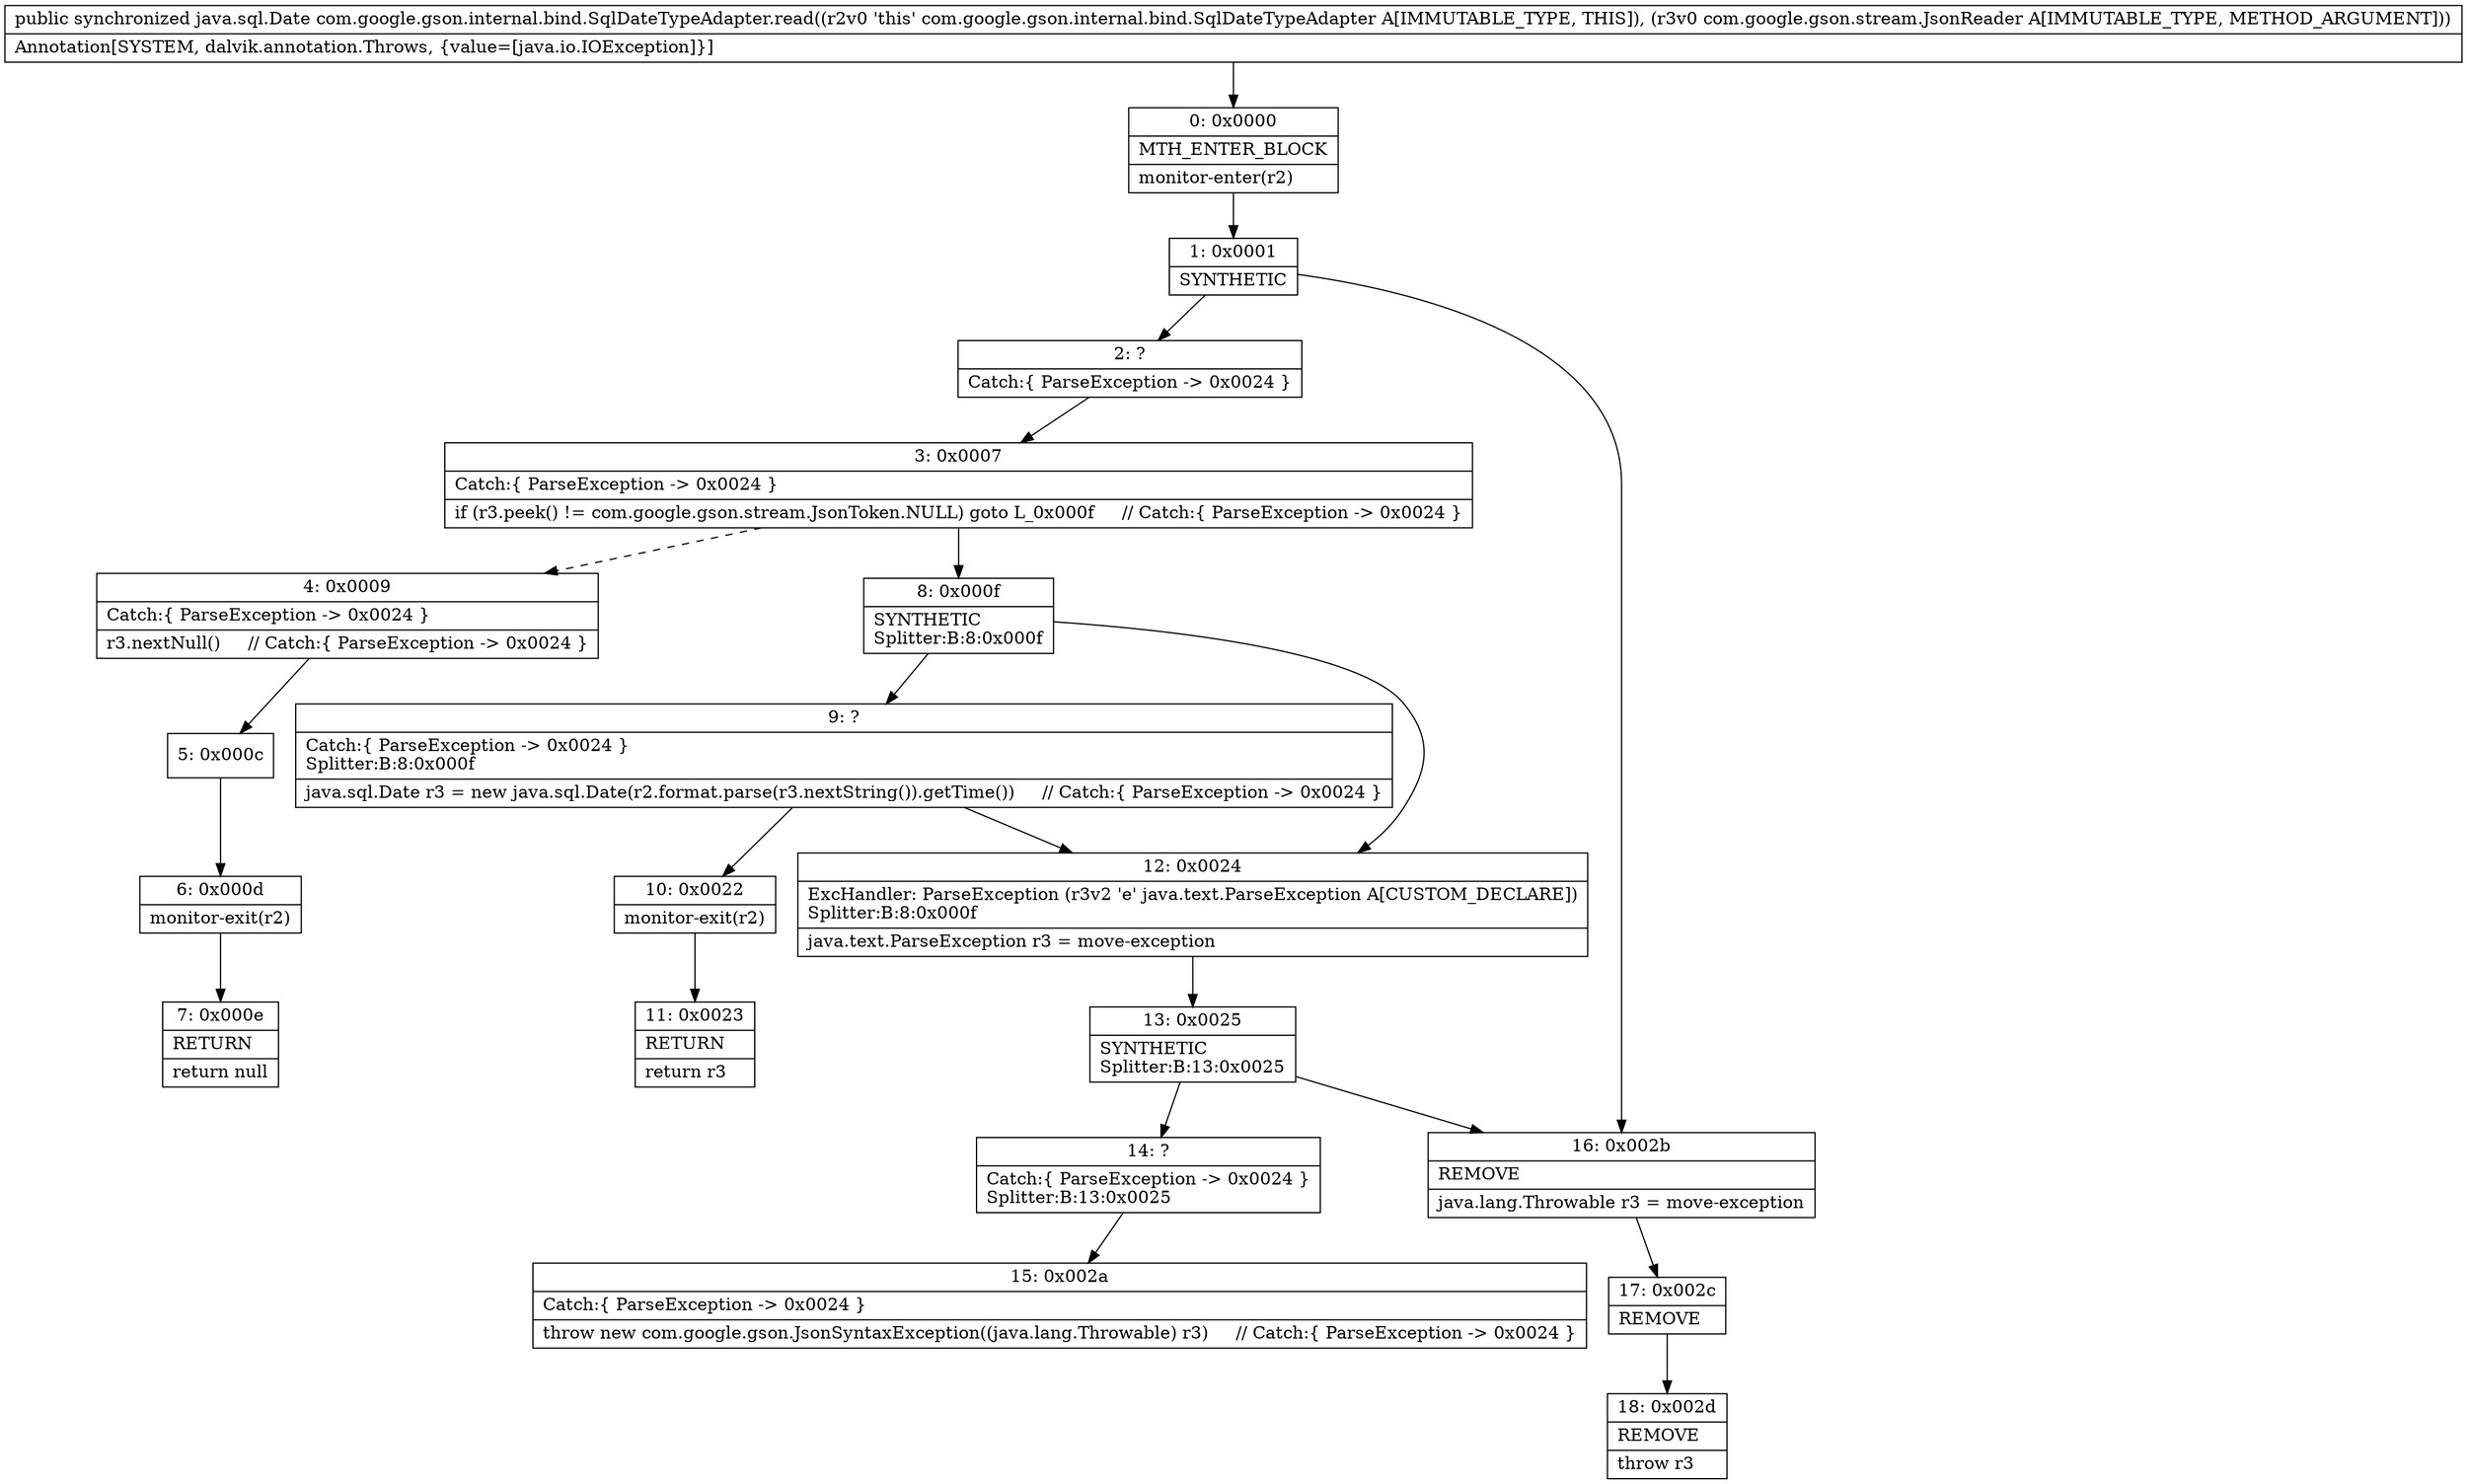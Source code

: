 digraph "CFG forcom.google.gson.internal.bind.SqlDateTypeAdapter.read(Lcom\/google\/gson\/stream\/JsonReader;)Ljava\/sql\/Date;" {
Node_0 [shape=record,label="{0\:\ 0x0000|MTH_ENTER_BLOCK\l|monitor\-enter(r2)\l}"];
Node_1 [shape=record,label="{1\:\ 0x0001|SYNTHETIC\l}"];
Node_2 [shape=record,label="{2\:\ ?|Catch:\{ ParseException \-\> 0x0024 \}\l}"];
Node_3 [shape=record,label="{3\:\ 0x0007|Catch:\{ ParseException \-\> 0x0024 \}\l|if (r3.peek() != com.google.gson.stream.JsonToken.NULL) goto L_0x000f     \/\/ Catch:\{ ParseException \-\> 0x0024 \}\l}"];
Node_4 [shape=record,label="{4\:\ 0x0009|Catch:\{ ParseException \-\> 0x0024 \}\l|r3.nextNull()     \/\/ Catch:\{ ParseException \-\> 0x0024 \}\l}"];
Node_5 [shape=record,label="{5\:\ 0x000c}"];
Node_6 [shape=record,label="{6\:\ 0x000d|monitor\-exit(r2)\l}"];
Node_7 [shape=record,label="{7\:\ 0x000e|RETURN\l|return null\l}"];
Node_8 [shape=record,label="{8\:\ 0x000f|SYNTHETIC\lSplitter:B:8:0x000f\l}"];
Node_9 [shape=record,label="{9\:\ ?|Catch:\{ ParseException \-\> 0x0024 \}\lSplitter:B:8:0x000f\l|java.sql.Date r3 = new java.sql.Date(r2.format.parse(r3.nextString()).getTime())     \/\/ Catch:\{ ParseException \-\> 0x0024 \}\l}"];
Node_10 [shape=record,label="{10\:\ 0x0022|monitor\-exit(r2)\l}"];
Node_11 [shape=record,label="{11\:\ 0x0023|RETURN\l|return r3\l}"];
Node_12 [shape=record,label="{12\:\ 0x0024|ExcHandler: ParseException (r3v2 'e' java.text.ParseException A[CUSTOM_DECLARE])\lSplitter:B:8:0x000f\l|java.text.ParseException r3 = move\-exception\l}"];
Node_13 [shape=record,label="{13\:\ 0x0025|SYNTHETIC\lSplitter:B:13:0x0025\l}"];
Node_14 [shape=record,label="{14\:\ ?|Catch:\{ ParseException \-\> 0x0024 \}\lSplitter:B:13:0x0025\l}"];
Node_15 [shape=record,label="{15\:\ 0x002a|Catch:\{ ParseException \-\> 0x0024 \}\l|throw new com.google.gson.JsonSyntaxException((java.lang.Throwable) r3)     \/\/ Catch:\{ ParseException \-\> 0x0024 \}\l}"];
Node_16 [shape=record,label="{16\:\ 0x002b|REMOVE\l|java.lang.Throwable r3 = move\-exception\l}"];
Node_17 [shape=record,label="{17\:\ 0x002c|REMOVE\l}"];
Node_18 [shape=record,label="{18\:\ 0x002d|REMOVE\l|throw r3\l}"];
MethodNode[shape=record,label="{public synchronized java.sql.Date com.google.gson.internal.bind.SqlDateTypeAdapter.read((r2v0 'this' com.google.gson.internal.bind.SqlDateTypeAdapter A[IMMUTABLE_TYPE, THIS]), (r3v0 com.google.gson.stream.JsonReader A[IMMUTABLE_TYPE, METHOD_ARGUMENT]))  | Annotation[SYSTEM, dalvik.annotation.Throws, \{value=[java.io.IOException]\}]\l}"];
MethodNode -> Node_0;
Node_0 -> Node_1;
Node_1 -> Node_2;
Node_1 -> Node_16;
Node_2 -> Node_3;
Node_3 -> Node_4[style=dashed];
Node_3 -> Node_8;
Node_4 -> Node_5;
Node_5 -> Node_6;
Node_6 -> Node_7;
Node_8 -> Node_9;
Node_8 -> Node_12;
Node_9 -> Node_10;
Node_9 -> Node_12;
Node_10 -> Node_11;
Node_12 -> Node_13;
Node_13 -> Node_14;
Node_13 -> Node_16;
Node_14 -> Node_15;
Node_16 -> Node_17;
Node_17 -> Node_18;
}

